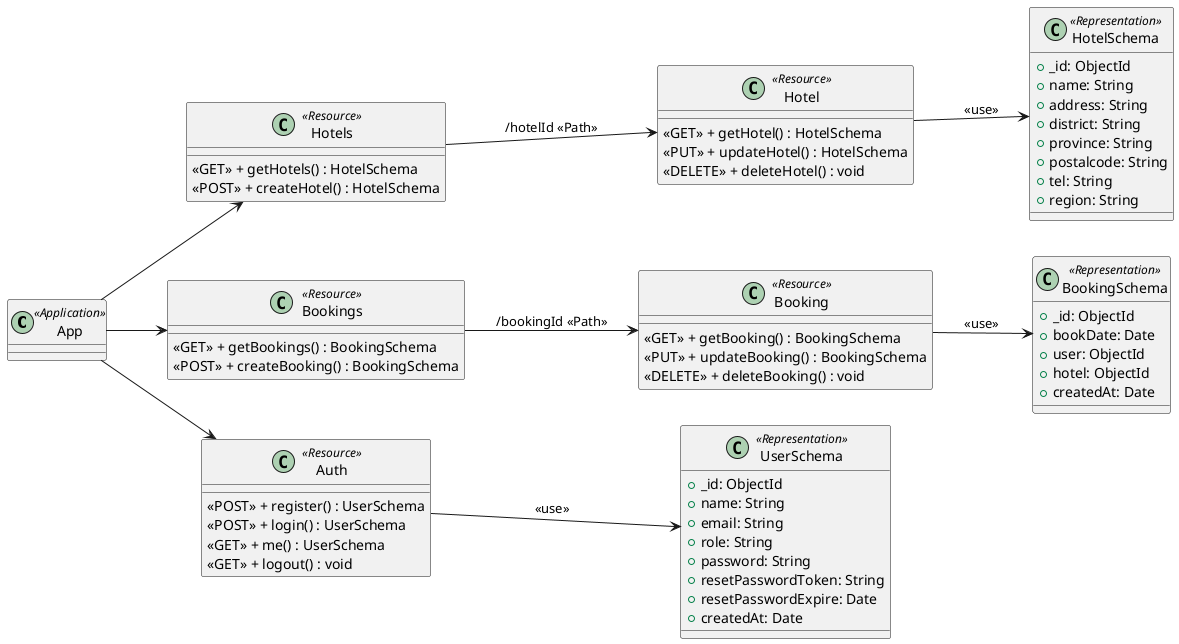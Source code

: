 @startuml Class Diagram

left to right direction

class App <<Application>> {
  
}

class Hotels <<Resource>> {
  <<GET>> + getHotels() : HotelSchema
  <<POST>> + createHotel() : HotelSchema
}

class Hotel <<Resource>> {
  <<GET>> + getHotel() : HotelSchema
  <<PUT>> + updateHotel() : HotelSchema
  <<DELETE>> + deleteHotel() : void
}

class Bookings <<Resource>> {
  <<GET>> + getBookings() : BookingSchema
  <<POST>> + createBooking() : BookingSchema
}

class Booking <<Resource>> {
  <<GET>> + getBooking() : BookingSchema
  <<PUT>> + updateBooking() : BookingSchema
  <<DELETE>> + deleteBooking() : void
}

class Auth <<Resource>> {
  <<POST>> + register() : UserSchema
  <<POST>> + login() : UserSchema
  <<GET>> + me() : UserSchema
  <<GET>> + logout() : void
}

class BookingSchema <<Representation>> {
  +_id: ObjectId
  +bookDate: Date
  +user: ObjectId
  +hotel: ObjectId
  +createdAt: Date
}

class HotelSchema <<Representation>> {
  +_id: ObjectId
  +name: String
  +address: String
  +district: String
  +province: String
  +postalcode: String
  +tel: String
  +region: String
}

class UserSchema <<Representation>> {
  +_id: ObjectId
  +name: String
  +email: String
  +role: String
  +password: String
  +resetPasswordToken: String
  +resetPasswordExpire: Date
  +createdAt: Date
}

App --> Hotels
App --> Bookings
App --> Auth
Auth --> UserSchema : <<use>>
Hotels --> Hotel : /hotelId <<Path>>
Hotel --> HotelSchema : <<use>>
Bookings --> Booking : /bookingId <<Path>>
Booking --> BookingSchema : <<use>>

@enduml
